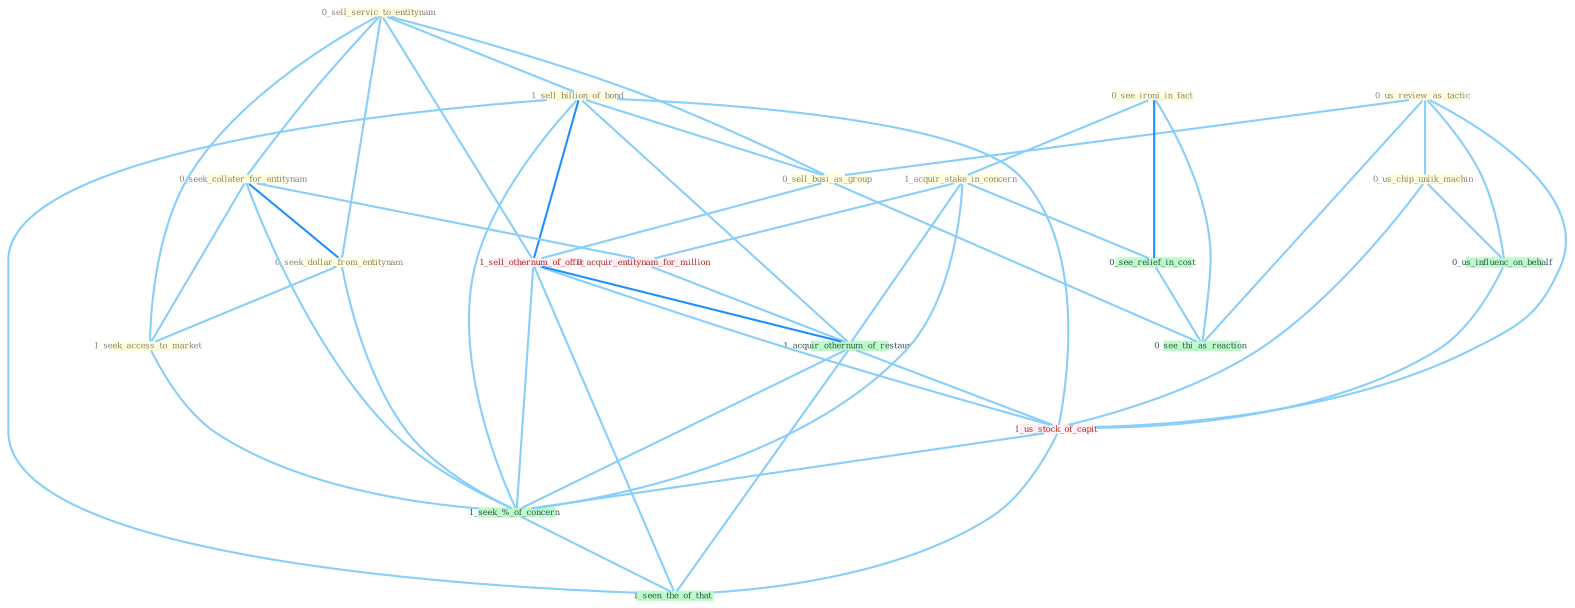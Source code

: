 Graph G{ 
    node
    [shape=polygon,style=filled,width=.5,height=.06,color="#BDFCC9",fixedsize=true,fontsize=4,
    fontcolor="#2f4f4f"];
    {node
    [color="#ffffe0", fontcolor="#8b7d6b"] "0_sell_servic_to_entitynam " "0_us_review_as_tactic " "0_see_ironi_in_fact " "1_sell_billion_of_bond " "0_seek_collater_for_entitynam " "1_acquir_stake_in_concern " "0_seek_dollar_from_entitynam " "0_us_chip_unlik_machin " "1_seek_access_to_market " "0_sell_busi_as_group "}
{node [color="#fff0f5", fontcolor="#b22222"] "0_acquir_entitynam_for_million " "1_sell_othernum_of_offic " "1_us_stock_of_capit "}
edge [color="#B0E2FF"];

	"0_sell_servic_to_entitynam " -- "1_sell_billion_of_bond " [w="1", color="#87cefa" ];
	"0_sell_servic_to_entitynam " -- "0_seek_collater_for_entitynam " [w="1", color="#87cefa" ];
	"0_sell_servic_to_entitynam " -- "0_seek_dollar_from_entitynam " [w="1", color="#87cefa" ];
	"0_sell_servic_to_entitynam " -- "1_seek_access_to_market " [w="1", color="#87cefa" ];
	"0_sell_servic_to_entitynam " -- "0_sell_busi_as_group " [w="1", color="#87cefa" ];
	"0_sell_servic_to_entitynam " -- "1_sell_othernum_of_offic " [w="1", color="#87cefa" ];
	"0_us_review_as_tactic " -- "0_us_chip_unlik_machin " [w="1", color="#87cefa" ];
	"0_us_review_as_tactic " -- "0_sell_busi_as_group " [w="1", color="#87cefa" ];
	"0_us_review_as_tactic " -- "0_us_influenc_on_behalf " [w="1", color="#87cefa" ];
	"0_us_review_as_tactic " -- "0_see_thi_as_reaction " [w="1", color="#87cefa" ];
	"0_us_review_as_tactic " -- "1_us_stock_of_capit " [w="1", color="#87cefa" ];
	"0_see_ironi_in_fact " -- "1_acquir_stake_in_concern " [w="1", color="#87cefa" ];
	"0_see_ironi_in_fact " -- "0_see_relief_in_cost " [w="2", color="#1e90ff" , len=0.8];
	"0_see_ironi_in_fact " -- "0_see_thi_as_reaction " [w="1", color="#87cefa" ];
	"1_sell_billion_of_bond " -- "0_sell_busi_as_group " [w="1", color="#87cefa" ];
	"1_sell_billion_of_bond " -- "1_sell_othernum_of_offic " [w="2", color="#1e90ff" , len=0.8];
	"1_sell_billion_of_bond " -- "1_acquir_othernum_of_restaur " [w="1", color="#87cefa" ];
	"1_sell_billion_of_bond " -- "1_us_stock_of_capit " [w="1", color="#87cefa" ];
	"1_sell_billion_of_bond " -- "1_seek_%_of_concern " [w="1", color="#87cefa" ];
	"1_sell_billion_of_bond " -- "1_seen_the_of_that " [w="1", color="#87cefa" ];
	"0_seek_collater_for_entitynam " -- "0_seek_dollar_from_entitynam " [w="2", color="#1e90ff" , len=0.8];
	"0_seek_collater_for_entitynam " -- "1_seek_access_to_market " [w="1", color="#87cefa" ];
	"0_seek_collater_for_entitynam " -- "0_acquir_entitynam_for_million " [w="1", color="#87cefa" ];
	"0_seek_collater_for_entitynam " -- "1_seek_%_of_concern " [w="1", color="#87cefa" ];
	"1_acquir_stake_in_concern " -- "0_acquir_entitynam_for_million " [w="1", color="#87cefa" ];
	"1_acquir_stake_in_concern " -- "0_see_relief_in_cost " [w="1", color="#87cefa" ];
	"1_acquir_stake_in_concern " -- "1_acquir_othernum_of_restaur " [w="1", color="#87cefa" ];
	"1_acquir_stake_in_concern " -- "1_seek_%_of_concern " [w="1", color="#87cefa" ];
	"0_seek_dollar_from_entitynam " -- "1_seek_access_to_market " [w="1", color="#87cefa" ];
	"0_seek_dollar_from_entitynam " -- "1_seek_%_of_concern " [w="1", color="#87cefa" ];
	"0_us_chip_unlik_machin " -- "0_us_influenc_on_behalf " [w="1", color="#87cefa" ];
	"0_us_chip_unlik_machin " -- "1_us_stock_of_capit " [w="1", color="#87cefa" ];
	"1_seek_access_to_market " -- "1_seek_%_of_concern " [w="1", color="#87cefa" ];
	"0_sell_busi_as_group " -- "1_sell_othernum_of_offic " [w="1", color="#87cefa" ];
	"0_sell_busi_as_group " -- "0_see_thi_as_reaction " [w="1", color="#87cefa" ];
	"0_acquir_entitynam_for_million " -- "1_acquir_othernum_of_restaur " [w="1", color="#87cefa" ];
	"1_sell_othernum_of_offic " -- "1_acquir_othernum_of_restaur " [w="2", color="#1e90ff" , len=0.8];
	"1_sell_othernum_of_offic " -- "1_us_stock_of_capit " [w="1", color="#87cefa" ];
	"1_sell_othernum_of_offic " -- "1_seek_%_of_concern " [w="1", color="#87cefa" ];
	"1_sell_othernum_of_offic " -- "1_seen_the_of_that " [w="1", color="#87cefa" ];
	"0_us_influenc_on_behalf " -- "1_us_stock_of_capit " [w="1", color="#87cefa" ];
	"0_see_relief_in_cost " -- "0_see_thi_as_reaction " [w="1", color="#87cefa" ];
	"1_acquir_othernum_of_restaur " -- "1_us_stock_of_capit " [w="1", color="#87cefa" ];
	"1_acquir_othernum_of_restaur " -- "1_seek_%_of_concern " [w="1", color="#87cefa" ];
	"1_acquir_othernum_of_restaur " -- "1_seen_the_of_that " [w="1", color="#87cefa" ];
	"1_us_stock_of_capit " -- "1_seek_%_of_concern " [w="1", color="#87cefa" ];
	"1_us_stock_of_capit " -- "1_seen_the_of_that " [w="1", color="#87cefa" ];
	"1_seek_%_of_concern " -- "1_seen_the_of_that " [w="1", color="#87cefa" ];
}